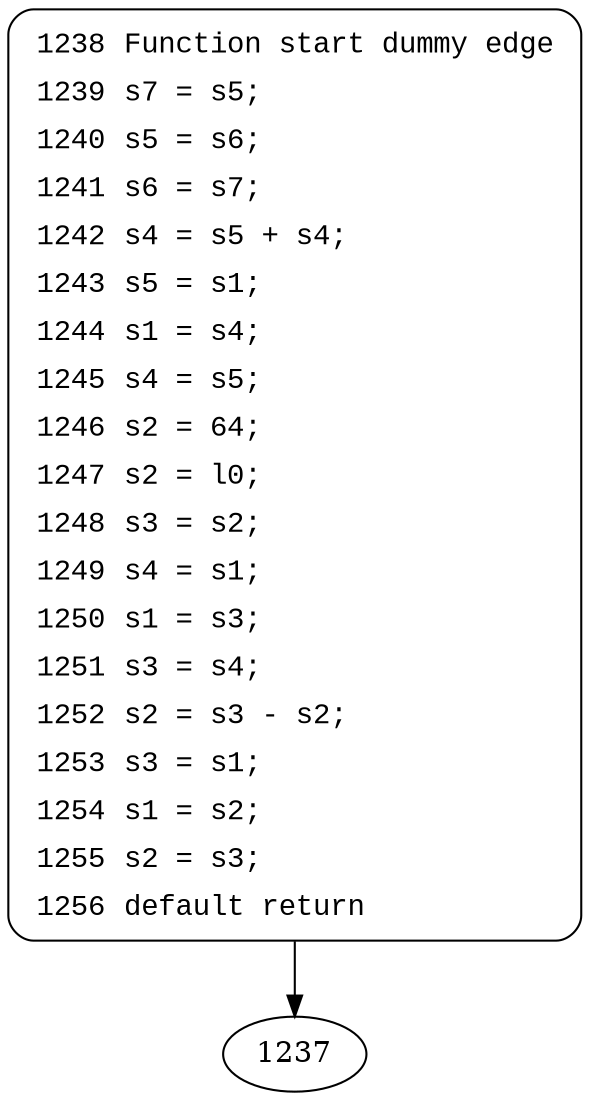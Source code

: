digraph block955 {
1238 [style="filled,bold" penwidth="1" fillcolor="white" fontname="Courier New" shape="Mrecord" label=<<table border="0" cellborder="0" cellpadding="3" bgcolor="white"><tr><td align="right">1238</td><td align="left">Function start dummy edge</td></tr><tr><td align="right">1239</td><td align="left">s7 = s5;</td></tr><tr><td align="right">1240</td><td align="left">s5 = s6;</td></tr><tr><td align="right">1241</td><td align="left">s6 = s7;</td></tr><tr><td align="right">1242</td><td align="left">s4 = s5 + s4;</td></tr><tr><td align="right">1243</td><td align="left">s5 = s1;</td></tr><tr><td align="right">1244</td><td align="left">s1 = s4;</td></tr><tr><td align="right">1245</td><td align="left">s4 = s5;</td></tr><tr><td align="right">1246</td><td align="left">s2 = 64;</td></tr><tr><td align="right">1247</td><td align="left">s2 = l0;</td></tr><tr><td align="right">1248</td><td align="left">s3 = s2;</td></tr><tr><td align="right">1249</td><td align="left">s4 = s1;</td></tr><tr><td align="right">1250</td><td align="left">s1 = s3;</td></tr><tr><td align="right">1251</td><td align="left">s3 = s4;</td></tr><tr><td align="right">1252</td><td align="left">s2 = s3 - s2;</td></tr><tr><td align="right">1253</td><td align="left">s3 = s1;</td></tr><tr><td align="right">1254</td><td align="left">s1 = s2;</td></tr><tr><td align="right">1255</td><td align="left">s2 = s3;</td></tr><tr><td align="right">1256</td><td align="left">default return</td></tr></table>>]
1238 -> 1237[label=""]
}